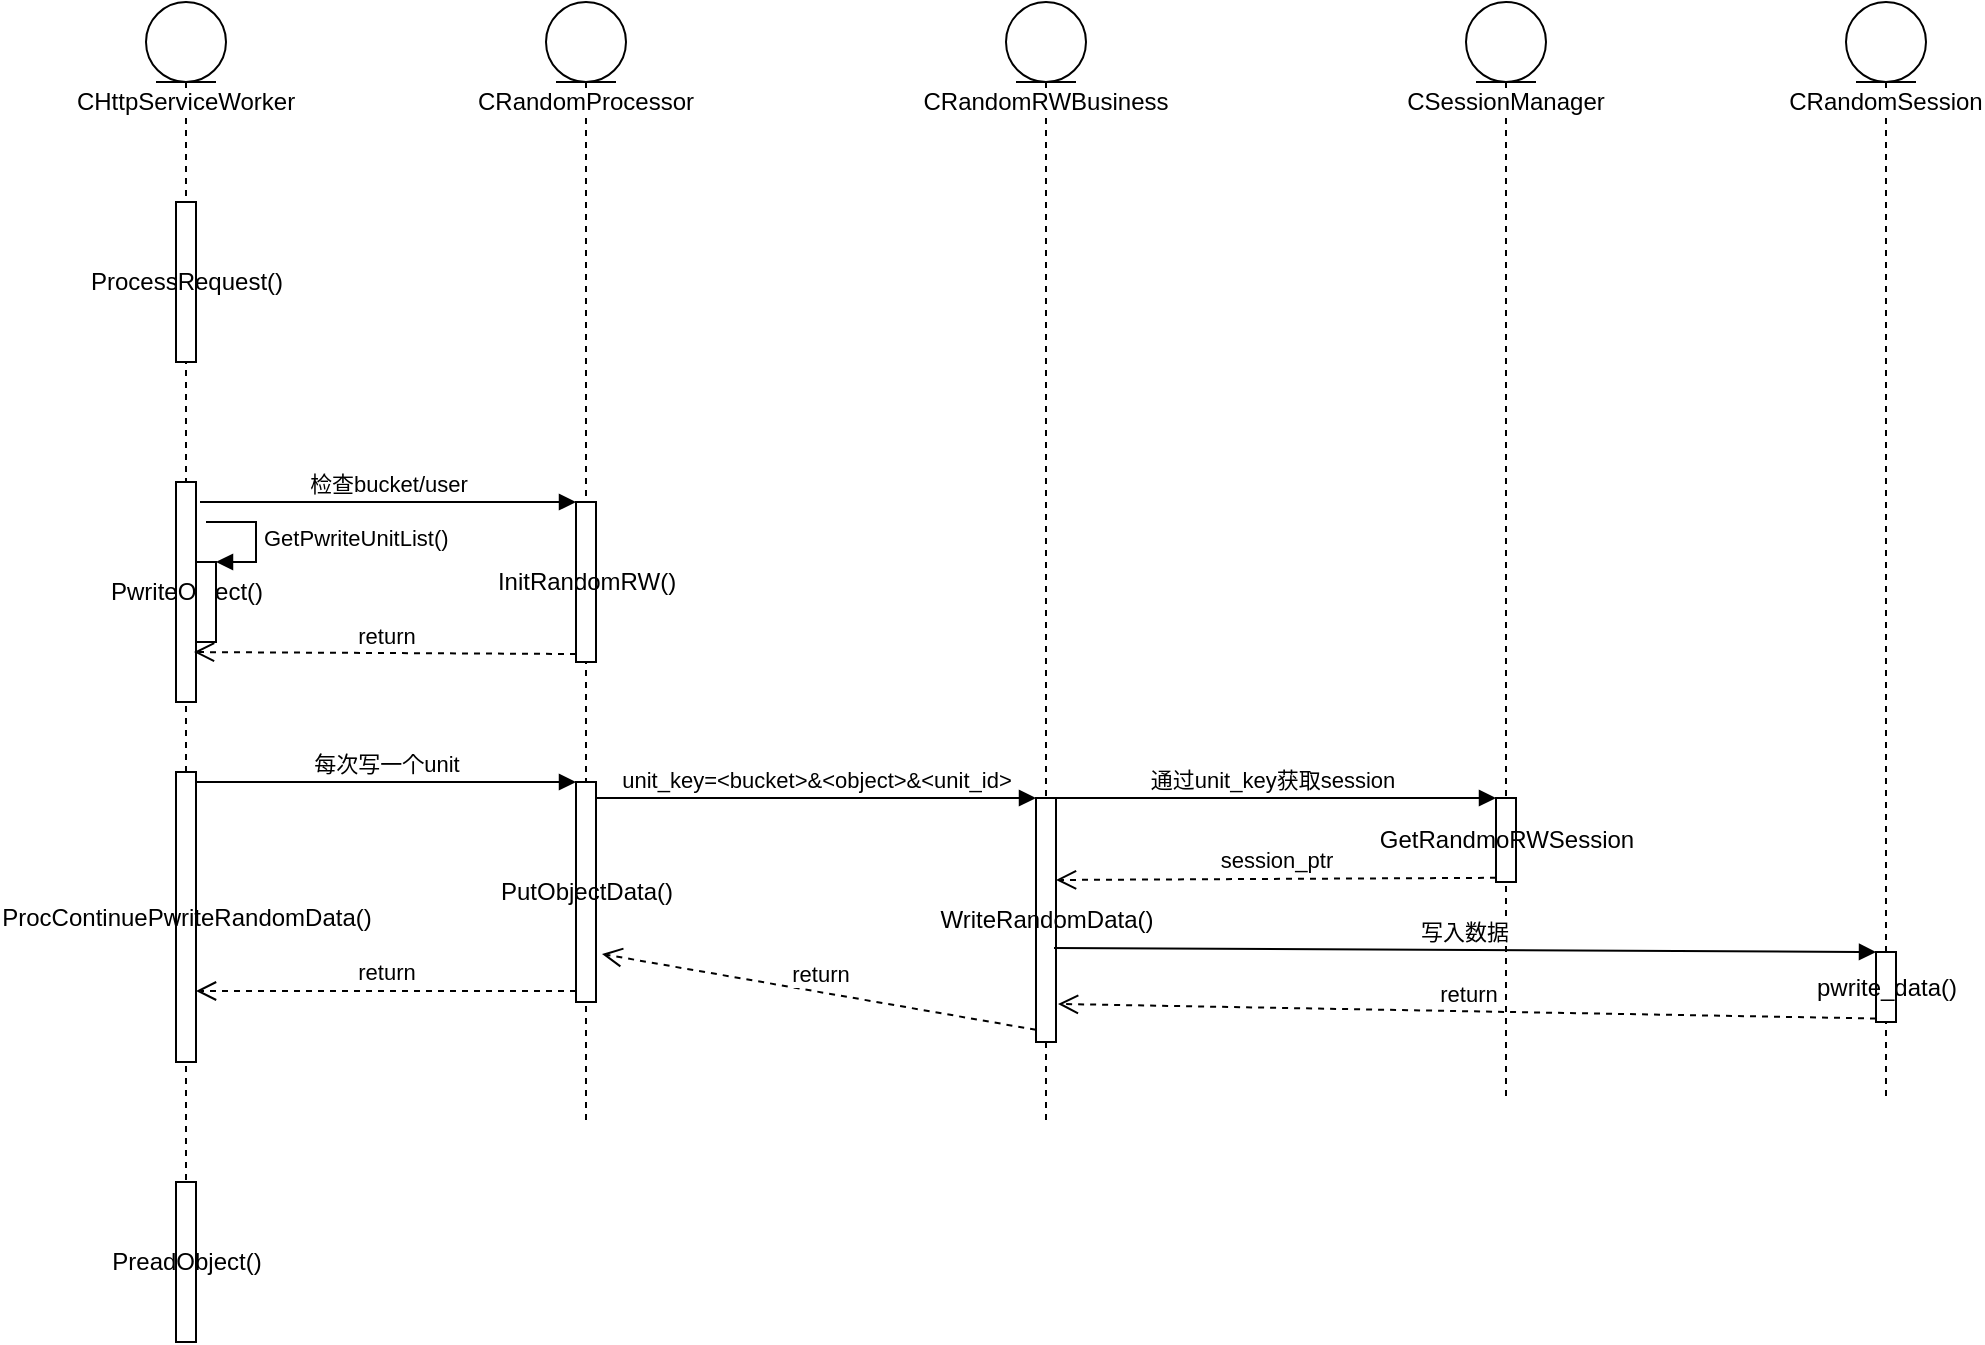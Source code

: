 <mxfile version="12.8.8" type="github">
  <diagram id="IIsS3__RiQaPFaFCQCTW" name="Page-1">
    <mxGraphModel dx="897" dy="591" grid="1" gridSize="10" guides="1" tooltips="1" connect="1" arrows="1" fold="1" page="1" pageScale="1" pageWidth="827" pageHeight="1169" math="0" shadow="0">
      <root>
        <mxCell id="0" />
        <mxCell id="1" parent="0" />
        <object label="CHttpServiceWorker" CHttpServiceWorker="begin" id="d61MzW2LfLP37R1j3OXV-1">
          <mxCell style="shape=umlLifeline;participant=umlEntity;perimeter=lifelinePerimeter;whiteSpace=wrap;html=1;container=1;collapsible=0;recursiveResize=0;verticalAlign=top;spacingTop=36;labelBackgroundColor=#ffffff;outlineConnect=0;" vertex="1" parent="1">
            <mxGeometry x="320" y="120" width="40" height="660" as="geometry" />
          </mxCell>
        </object>
        <mxCell id="d61MzW2LfLP37R1j3OXV-3" value="ProcessRequest()" style="html=1;points=[];perimeter=orthogonalPerimeter;" vertex="1" parent="d61MzW2LfLP37R1j3OXV-1">
          <mxGeometry x="15" y="100" width="10" height="80" as="geometry" />
        </mxCell>
        <mxCell id="d61MzW2LfLP37R1j3OXV-5" value="PwriteObject()" style="html=1;points=[];perimeter=orthogonalPerimeter;" vertex="1" parent="d61MzW2LfLP37R1j3OXV-1">
          <mxGeometry x="15" y="240" width="10" height="110" as="geometry" />
        </mxCell>
        <mxCell id="d61MzW2LfLP37R1j3OXV-6" value="PreadObject()" style="html=1;points=[];perimeter=orthogonalPerimeter;" vertex="1" parent="d61MzW2LfLP37R1j3OXV-1">
          <mxGeometry x="15" y="590" width="10" height="80" as="geometry" />
        </mxCell>
        <mxCell id="d61MzW2LfLP37R1j3OXV-4" value="ProcContinuePwriteRandomData()" style="html=1;points=[];perimeter=orthogonalPerimeter;" vertex="1" parent="d61MzW2LfLP37R1j3OXV-1">
          <mxGeometry x="15" y="385" width="10" height="145" as="geometry" />
        </mxCell>
        <mxCell id="d61MzW2LfLP37R1j3OXV-18" value="" style="html=1;points=[];perimeter=orthogonalPerimeter;" vertex="1" parent="d61MzW2LfLP37R1j3OXV-1">
          <mxGeometry x="25" y="280" width="10" height="40" as="geometry" />
        </mxCell>
        <mxCell id="d61MzW2LfLP37R1j3OXV-19" value="GetPwriteUnitList()" style="edgeStyle=orthogonalEdgeStyle;html=1;align=left;spacingLeft=2;endArrow=block;rounded=0;entryX=1;entryY=0;" edge="1" target="d61MzW2LfLP37R1j3OXV-18" parent="d61MzW2LfLP37R1j3OXV-1">
          <mxGeometry relative="1" as="geometry">
            <mxPoint x="30" y="260" as="sourcePoint" />
            <Array as="points">
              <mxPoint x="55" y="260" />
            </Array>
          </mxGeometry>
        </mxCell>
        <mxCell id="d61MzW2LfLP37R1j3OXV-7" value="CRandomProcessor" style="shape=umlLifeline;participant=umlEntity;perimeter=lifelinePerimeter;whiteSpace=wrap;html=1;container=1;collapsible=0;recursiveResize=0;verticalAlign=top;spacingTop=36;labelBackgroundColor=#ffffff;outlineConnect=0;" vertex="1" parent="1">
          <mxGeometry x="520" y="120" width="40" height="560" as="geometry" />
        </mxCell>
        <mxCell id="d61MzW2LfLP37R1j3OXV-20" value="PutObjectData()" style="html=1;points=[];perimeter=orthogonalPerimeter;" vertex="1" parent="d61MzW2LfLP37R1j3OXV-7">
          <mxGeometry x="15" y="390" width="10" height="110" as="geometry" />
        </mxCell>
        <mxCell id="d61MzW2LfLP37R1j3OXV-8" value="InitRandomRW()" style="html=1;points=[];perimeter=orthogonalPerimeter;" vertex="1" parent="1">
          <mxGeometry x="535" y="370" width="10" height="80" as="geometry" />
        </mxCell>
        <mxCell id="d61MzW2LfLP37R1j3OXV-9" value="检查bucket/user" style="html=1;verticalAlign=bottom;endArrow=block;entryX=0;entryY=0;exitX=1.2;exitY=0.091;exitDx=0;exitDy=0;exitPerimeter=0;" edge="1" target="d61MzW2LfLP37R1j3OXV-8" parent="1" source="d61MzW2LfLP37R1j3OXV-5">
          <mxGeometry relative="1" as="geometry">
            <mxPoint x="465" y="370" as="sourcePoint" />
          </mxGeometry>
        </mxCell>
        <mxCell id="d61MzW2LfLP37R1j3OXV-10" value="return" style="html=1;verticalAlign=bottom;endArrow=open;dashed=1;endSize=8;exitX=0;exitY=0.95;entryX=0.9;entryY=0.773;entryDx=0;entryDy=0;entryPerimeter=0;" edge="1" source="d61MzW2LfLP37R1j3OXV-8" parent="1" target="d61MzW2LfLP37R1j3OXV-5">
          <mxGeometry relative="1" as="geometry">
            <mxPoint x="350" y="446" as="targetPoint" />
          </mxGeometry>
        </mxCell>
        <mxCell id="d61MzW2LfLP37R1j3OXV-21" value="每次写一个unit" style="html=1;verticalAlign=bottom;endArrow=block;entryX=0;entryY=0;" edge="1" target="d61MzW2LfLP37R1j3OXV-20" parent="1" source="d61MzW2LfLP37R1j3OXV-4">
          <mxGeometry relative="1" as="geometry">
            <mxPoint x="465" y="510" as="sourcePoint" />
          </mxGeometry>
        </mxCell>
        <mxCell id="d61MzW2LfLP37R1j3OXV-22" value="return" style="html=1;verticalAlign=bottom;endArrow=open;dashed=1;endSize=8;exitX=0;exitY=0.95;" edge="1" source="d61MzW2LfLP37R1j3OXV-20" parent="1" target="d61MzW2LfLP37R1j3OXV-4">
          <mxGeometry relative="1" as="geometry">
            <mxPoint x="465" y="586" as="targetPoint" />
          </mxGeometry>
        </mxCell>
        <mxCell id="d61MzW2LfLP37R1j3OXV-23" value="CRandomRWBusiness" style="shape=umlLifeline;participant=umlEntity;perimeter=lifelinePerimeter;whiteSpace=wrap;html=1;container=1;collapsible=0;recursiveResize=0;verticalAlign=top;spacingTop=36;labelBackgroundColor=#ffffff;outlineConnect=0;" vertex="1" parent="1">
          <mxGeometry x="750" y="120" width="40" height="560" as="geometry" />
        </mxCell>
        <mxCell id="d61MzW2LfLP37R1j3OXV-24" value="WriteRandomData()" style="html=1;points=[];perimeter=orthogonalPerimeter;" vertex="1" parent="d61MzW2LfLP37R1j3OXV-23">
          <mxGeometry x="15" y="398" width="10" height="122" as="geometry" />
        </mxCell>
        <mxCell id="d61MzW2LfLP37R1j3OXV-25" value="unit_key=&amp;lt;bucket&amp;gt;&amp;amp;&amp;lt;object&amp;gt;&amp;amp;&amp;lt;unit_id&amp;gt;" style="html=1;verticalAlign=bottom;endArrow=block;entryX=0;entryY=0;" edge="1" target="d61MzW2LfLP37R1j3OXV-24" parent="1" source="d61MzW2LfLP37R1j3OXV-20">
          <mxGeometry relative="1" as="geometry">
            <mxPoint x="625" y="518" as="sourcePoint" />
          </mxGeometry>
        </mxCell>
        <mxCell id="d61MzW2LfLP37R1j3OXV-26" value="return" style="html=1;verticalAlign=bottom;endArrow=open;dashed=1;endSize=8;exitX=0;exitY=0.95;entryX=1.3;entryY=0.782;entryDx=0;entryDy=0;entryPerimeter=0;" edge="1" source="d61MzW2LfLP37R1j3OXV-24" parent="1" target="d61MzW2LfLP37R1j3OXV-20">
          <mxGeometry relative="1" as="geometry">
            <mxPoint x="625" y="594" as="targetPoint" />
          </mxGeometry>
        </mxCell>
        <mxCell id="d61MzW2LfLP37R1j3OXV-27" value="CSessionManager" style="shape=umlLifeline;participant=umlEntity;perimeter=lifelinePerimeter;whiteSpace=wrap;html=1;container=1;collapsible=0;recursiveResize=0;verticalAlign=top;spacingTop=36;labelBackgroundColor=#ffffff;outlineConnect=0;" vertex="1" parent="1">
          <mxGeometry x="980" y="120" width="40" height="550" as="geometry" />
        </mxCell>
        <mxCell id="d61MzW2LfLP37R1j3OXV-28" value="GetRandmoRWSession" style="html=1;points=[];perimeter=orthogonalPerimeter;" vertex="1" parent="d61MzW2LfLP37R1j3OXV-27">
          <mxGeometry x="15" y="398" width="10" height="42" as="geometry" />
        </mxCell>
        <mxCell id="d61MzW2LfLP37R1j3OXV-31" value="CRandomSession" style="shape=umlLifeline;participant=umlEntity;perimeter=lifelinePerimeter;whiteSpace=wrap;html=1;container=1;collapsible=0;recursiveResize=0;verticalAlign=top;spacingTop=36;labelBackgroundColor=#ffffff;outlineConnect=0;size=40;" vertex="1" parent="1">
          <mxGeometry x="1170" y="120" width="40" height="550" as="geometry" />
        </mxCell>
        <mxCell id="d61MzW2LfLP37R1j3OXV-33" value="pwrite_data()" style="html=1;points=[];perimeter=orthogonalPerimeter;" vertex="1" parent="d61MzW2LfLP37R1j3OXV-31">
          <mxGeometry x="15" y="475" width="10" height="35" as="geometry" />
        </mxCell>
        <mxCell id="d61MzW2LfLP37R1j3OXV-29" value="通过unit_key获取session" style="html=1;verticalAlign=bottom;endArrow=block;entryX=0;entryY=0;" edge="1" target="d61MzW2LfLP37R1j3OXV-28" parent="1" source="d61MzW2LfLP37R1j3OXV-23">
          <mxGeometry relative="1" as="geometry">
            <mxPoint x="925" y="518" as="sourcePoint" />
          </mxGeometry>
        </mxCell>
        <mxCell id="d61MzW2LfLP37R1j3OXV-30" value="session_ptr" style="html=1;verticalAlign=bottom;endArrow=open;dashed=1;endSize=8;exitX=0;exitY=0.95;entryX=1;entryY=0.336;entryDx=0;entryDy=0;entryPerimeter=0;" edge="1" source="d61MzW2LfLP37R1j3OXV-28" parent="1" target="d61MzW2LfLP37R1j3OXV-24">
          <mxGeometry relative="1" as="geometry">
            <mxPoint x="925" y="594" as="targetPoint" />
          </mxGeometry>
        </mxCell>
        <mxCell id="d61MzW2LfLP37R1j3OXV-34" value="写入数据" style="html=1;verticalAlign=bottom;endArrow=block;entryX=0;entryY=0;exitX=0.9;exitY=0.615;exitDx=0;exitDy=0;exitPerimeter=0;" edge="1" target="d61MzW2LfLP37R1j3OXV-33" parent="1" source="d61MzW2LfLP37R1j3OXV-24">
          <mxGeometry relative="1" as="geometry">
            <mxPoint x="1115" y="590" as="sourcePoint" />
          </mxGeometry>
        </mxCell>
        <mxCell id="d61MzW2LfLP37R1j3OXV-35" value="return" style="html=1;verticalAlign=bottom;endArrow=open;dashed=1;endSize=8;exitX=0;exitY=0.95;entryX=1.1;entryY=0.844;entryDx=0;entryDy=0;entryPerimeter=0;" edge="1" source="d61MzW2LfLP37R1j3OXV-33" parent="1" target="d61MzW2LfLP37R1j3OXV-24">
          <mxGeometry relative="1" as="geometry">
            <mxPoint x="1115" y="666" as="targetPoint" />
          </mxGeometry>
        </mxCell>
      </root>
    </mxGraphModel>
  </diagram>
</mxfile>
